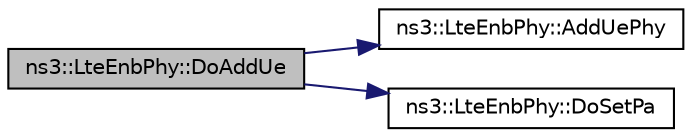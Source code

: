 digraph "ns3::LteEnbPhy::DoAddUe"
{
 // LATEX_PDF_SIZE
  edge [fontname="Helvetica",fontsize="10",labelfontname="Helvetica",labelfontsize="10"];
  node [fontname="Helvetica",fontsize="10",shape=record];
  rankdir="LR";
  Node1 [label="ns3::LteEnbPhy::DoAddUe",height=0.2,width=0.4,color="black", fillcolor="grey75", style="filled", fontcolor="black",tooltip="Add UE."];
  Node1 -> Node2 [color="midnightblue",fontsize="10",style="solid",fontname="Helvetica"];
  Node2 [label="ns3::LteEnbPhy::AddUePhy",height=0.2,width=0.4,color="black", fillcolor="white", style="filled",URL="$classns3_1_1_lte_enb_phy.html#abcc07cb16d0b2f2a0ffb8cf5d14d7934",tooltip="Add the given RNTI to the list of attached UE m_ueAttached."];
  Node1 -> Node3 [color="midnightblue",fontsize="10",style="solid",fontname="Helvetica"];
  Node3 [label="ns3::LteEnbPhy::DoSetPa",height=0.2,width=0.4,color="black", fillcolor="white", style="filled",URL="$classns3_1_1_lte_enb_phy.html#a81e928f21e54aaad3841a30f497610ef",tooltip="Set PA."];
}
